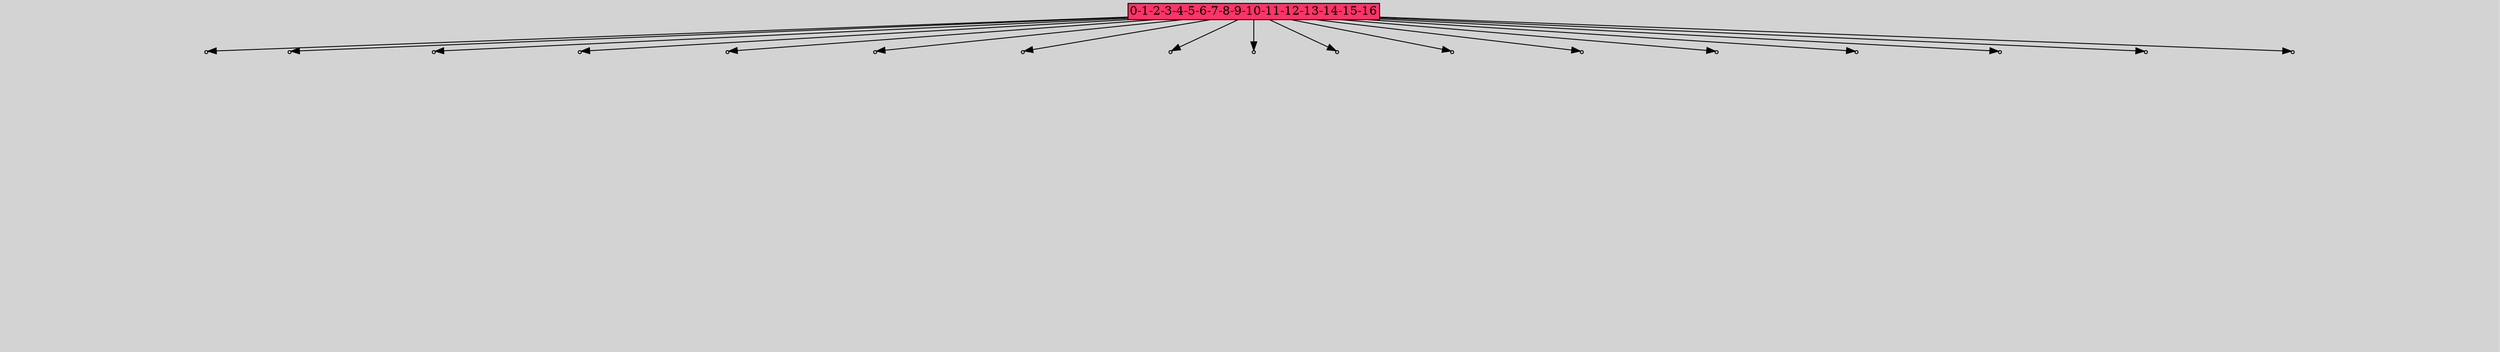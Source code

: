 // File exported with GEGELATI v1.4.0
// On the 2025-07-09 02:56:38
// With the File::TPGGraphDotExporter
digraph{
	graph[pad = "0.212, 0.055" bgcolor = lightgray]
	node[shape=circle style = filled label = ""]
		A767752 [fillcolor="#ff3366" shape=box margin=0.03 width=0 height=0 label="0-1-2-3-4-5-6-7-8-9-10-11-12-13-14-15-16"]
		P6297532 [fillcolor="#cccccc" shape=point label="1"] //
		I6297532 [shape=box style=invis label="17|3&1|290#1|289&#92;n9|0&0|27#1|219&#92;n"] //0.807216|0.945857|-0.088420|-0.198207|
		P6297532 -> I6297532[style=invis]
		A767752 -> P6297532
		P6297533 [fillcolor="#cccccc" shape=point label="1"] //
		I6297533 [shape=box style=invis label="2|5&1|232#1|215&#92;n7|2&0|277#1|162&#92;n0|5&0|338#1|236&#92;n12|5&1|252#0|245&#92;n19|3&0|82#0|24&#92;n2|0&0|75#0|5&#92;n"] //-0.594065|-0.492183|0.077913|0.514828|0.761151|-0.936149|-0.938229|-0.543548|-0.260492|-0.422202|-0.188536|0.452984|
		P6297533 -> I6297533[style=invis]
		A767752 -> P6297533
		P6297534 [fillcolor="#cccccc" shape=point label="1"] //
		I6297534 [shape=box style=invis label="19|0&1|31#1|286&#92;n"] //0.170654|-0.923556|
		P6297534 -> I6297534[style=invis]
		A767752 -> P6297534
		P6297535 [fillcolor="#cccccc" shape=point label="1"] //
		I6297535 [shape=box style=invis label="11|7&1|281#1|161&#92;n12|0&1|85#0|47&#92;n7|4&1|21#1|108&#92;n6|7&0|128#1|276&#92;n9|5&0|268#0|222&#92;n4|0&0|253#1|115&#92;n11|2&1|255#0|248&#92;n12|5&1|252#0|245&#92;n1|1&0|236#0|242&#92;n14|3&0|47#0|209&#92;n4|2&1|333#1|357&#92;n8|4&0|274#0|63&#92;n5|1&0|276#0|357&#92;n7|7&1|90#1|375&#92;n8|6&0|143#0|75&#92;n10|1&0|99#0|113&#92;n17|3&0|65#0|336&#92;n14|2&0|326#0|211&#92;n19|3&0|82#0|221&#92;n2|0&0|75#0|5&#92;n"] //-0.720328|0.040262|1.348387|-0.141418|0.465357|0.765116|0.653005|0.644509|0.141989|0.626248|0.604264|0.859320|-0.667497|1.155614|-0.938229|-0.337161|-0.900972|-0.400872|0.683406|0.896288|0.771424|0.008911|0.579360|-0.579829|0.568284|0.860665|0.265442|0.933392|0.865437|0.399693|-0.976995|-0.091435|0.747688|0.303751|0.263517|-0.064857|-0.550776|-0.422202|-0.188536|0.452984|
		P6297535 -> I6297535[style=invis]
		A767752 -> P6297535
		P6297536 [fillcolor="#cccccc" shape=point label="1"] //
		I6297536 [shape=box style=invis label="11|5&1|191#1|273&#92;n8|7&0|181#0|52&#92;n15|3&0|15#0|100&#92;n14|0&0|291#0|341&#92;n"] //0.004504|0.973867|-0.314566|-0.331331|0.477458|0.728093|-1.430568|-0.065131|
		P6297536 -> I6297536[style=invis]
		A767752 -> P6297536
		P6297537 [fillcolor="#cccccc" shape=point label="1"] //
		I6297537 [shape=box style=invis label="16|4&1|57#0|124&#92;n2|6&1|200#1|337&#92;n4|0&1|208#0|118&#92;n19|1&0|108#0|238&#92;n13|4&0|305#1|23&#92;n1|3&0|136#0|76&#92;n4|0&1|334#0|259&#92;n"] //0.009435|-0.815391|-0.912759|-0.436374|-0.203070|0.571797|0.744063|0.362045|0.607987|0.138748|-0.407014|-0.331703|0.721537|0.693745|
		P6297537 -> I6297537[style=invis]
		A767752 -> P6297537
		P6297538 [fillcolor="#cccccc" shape=point label="1"] //
		I6297538 [shape=box style=invis label="18|0&1|370#1|13&#92;n17|4&0|296#1|256&#92;n2|6&1|111#1|156&#92;n14|2&0|86#0|286&#92;n11|3&0|216#0|18&#92;n12|5&0|324#0|139&#92;n9|1&0|243#0|2&#92;n3|7&0|365#0|289&#92;n12|4&1|35#0|335&#92;n14|7&1|143#1|110&#92;n15|4&0|316#1|227&#92;n4|5&1|100#0|44&#92;n0|0&0|301#0|55&#92;n"] //0.645558|-0.254254|-0.771764|0.963773|0.211477|-0.695343|0.145568|-0.122981|0.937503|-0.667045|0.304357|0.007420|0.930914|-0.422189|0.487304|-0.090625|-0.537012|-0.119599|-4.739145|-0.905717|-0.322617|0.758039|0.439356|-0.309162|0.846353|-0.963109|
		P6297538 -> I6297538[style=invis]
		A767752 -> P6297538
		P6297539 [fillcolor="#cccccc" shape=point label="1"] //
		I6297539 [shape=box style=invis label="8|6&1|38#0|77&#92;n15|2&0|150#1|326&#92;n14|0&1|101#0|162&#92;n"] //-0.518144|-0.949933|0.518401|0.956154|-0.288634|-0.498483|
		P6297539 -> I6297539[style=invis]
		A767752 -> P6297539
		P6297540 [fillcolor="#cccccc" shape=point label="1"] //
		I6297540 [shape=box style=invis label="18|3&1|160#0|238&#92;n12|4&1|82#0|155&#92;n3|6&0|228#1|175&#92;n17|3&0|366#1|64&#92;n15|2&1|161#1|366&#92;n4|0&0|90#0|283&#92;n"] //-0.286506|-0.759055|-0.223925|0.525482|0.668829|0.655948|-0.530299|0.795404|-0.288536|0.210977|-0.791231|-0.807857|
		P6297540 -> I6297540[style=invis]
		A767752 -> P6297540
		P6297541 [fillcolor="#cccccc" shape=point label="1"] //
		I6297541 [shape=box style=invis label="15|4&1|244#1|123&#92;n12|6&1|294#0|308&#92;n18|4&1|34#1|280&#92;n4|2&0|70#0|196&#92;n13|0&1|25#0|362&#92;n"] //0.463421|-0.772894|-0.003258|0.166682|0.453157|0.264869|-0.882642|-0.165482|0.585177|0.091732|
		P6297541 -> I6297541[style=invis]
		A767752 -> P6297541
		P6297542 [fillcolor="#cccccc" shape=point label="1"] //
		I6297542 [shape=box style=invis label="8|1&1|173#0|234&#92;n0|6&1|190#0|249&#92;n15|0&0|206#0|263&#92;n6|0&0|24#0|307&#92;n"] //-0.783658|-0.255756|-0.339811|-0.337792|-0.548939|0.735036|-0.805766|-0.533680|
		P6297542 -> I6297542[style=invis]
		A767752 -> P6297542
		P6297543 [fillcolor="#cccccc" shape=point label="1"] //
		I6297543 [shape=box style=invis label="2|0&1|161#1|245&#92;n8|0&0|40#1|175&#92;n"] //0.119609|0.663870|-0.437699|0.928977|
		P6297543 -> I6297543[style=invis]
		A767752 -> P6297543
		P6297544 [fillcolor="#cccccc" shape=point label="1"] //
		I6297544 [shape=box style=invis label="14|0&1|223#1|46&#92;n"] //0.023690|0.376214|
		P6297544 -> I6297544[style=invis]
		A767752 -> P6297544
		P6297545 [fillcolor="#cccccc" shape=point label="1"] //
		I6297545 [shape=box style=invis label="6|3&1|75#0|277&#92;n4|4&1|218#0|291&#92;n0|4&1|10#0|332&#92;n10|2&1|269#0|252&#92;n10|0&0|58#1|266&#92;n7|1&0|240#1|92&#92;n8|1&0|305#1|191&#92;n13|3&0|369#1|17&#92;n13|2&1|271#0|355&#92;n12|0&0|42#0|91&#92;n"] //0.077001|0.493374|-0.237716|0.456026|-0.923700|-0.935996|-0.998643|-0.159936|0.415685|0.098796|0.223415|-0.263202|0.569327|0.425541|-0.496728|0.605161|-0.429935|-0.850456|0.585348|0.398362|
		P6297545 -> I6297545[style=invis]
		A767752 -> P6297545
		P6297546 [fillcolor="#cccccc" shape=point label="1"] //
		I6297546 [shape=box style=invis label="5|2&1|334#0|235&#92;n5|6&0|66#0|270&#92;n1|6&1|323#0|318&#92;n4|4&1|125#0|26&#92;n12|1&0|292#0|214&#92;n17|5&0|153#1|360&#92;n10|0&0|325#0|365&#92;n"] //0.340720|0.349236|-0.424604|-0.752531|-0.192616|-0.515290|-0.873981|-0.605117|0.360997|0.259279|0.311730|0.102866|0.299982|0.685214|
		P6297546 -> I6297546[style=invis]
		A767752 -> P6297546
		P6297547 [fillcolor="#cccccc" shape=point label="1"] //
		I6297547 [shape=box style=invis label="12|2&1|198#1|244&#92;n15|7&0|234#0|90&#92;n3|6&1|23#0|255&#92;n18|0&0|342#1|104&#92;n"] //0.653264|-0.354751|0.102268|-0.580808|-0.658267|0.391145|0.413583|0.563012|
		P6297547 -> I6297547[style=invis]
		A767752 -> P6297547
		P6297548 [fillcolor="#cccccc" shape=point label="1"] //
		I6297548 [shape=box style=invis label="9|7&1|94#1|335&#92;n8|2&0|87#0|49&#92;n11|3&1|202#0|154&#92;n19|6&0|363#1|161&#92;n8|0&1|130#1|341&#92;n11|4&0|352#1|294&#92;n11|3&0|206#0|68&#92;n19|0&0|299#0|103&#92;n"] //0.819670|-0.849019|-0.062999|-0.492241|-0.600691|-0.579236|0.428809|0.482602|-0.782246|0.739284|-0.057884|-0.631489|1.174078|0.489746|-1.757432|0.284819|
		P6297548 -> I6297548[style=invis]
		A767752 -> P6297548
}
